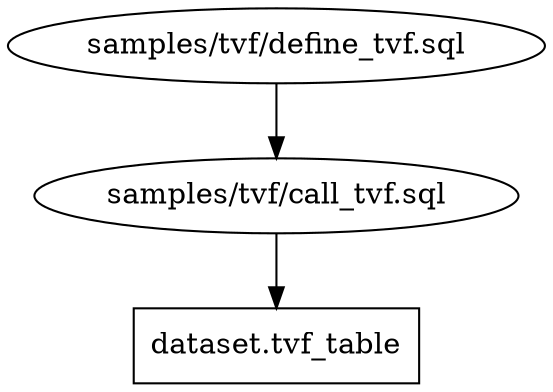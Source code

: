 digraph G {
0 [label="samples/tvf/call_tvf.sql", shape="", type=query];
1 [label="samples/tvf/define_tvf.sql", shape="", type=query];
2 [label="dataset.tvf_table", shape=box, type=table];
0->2 ;
1->0 ;
}
